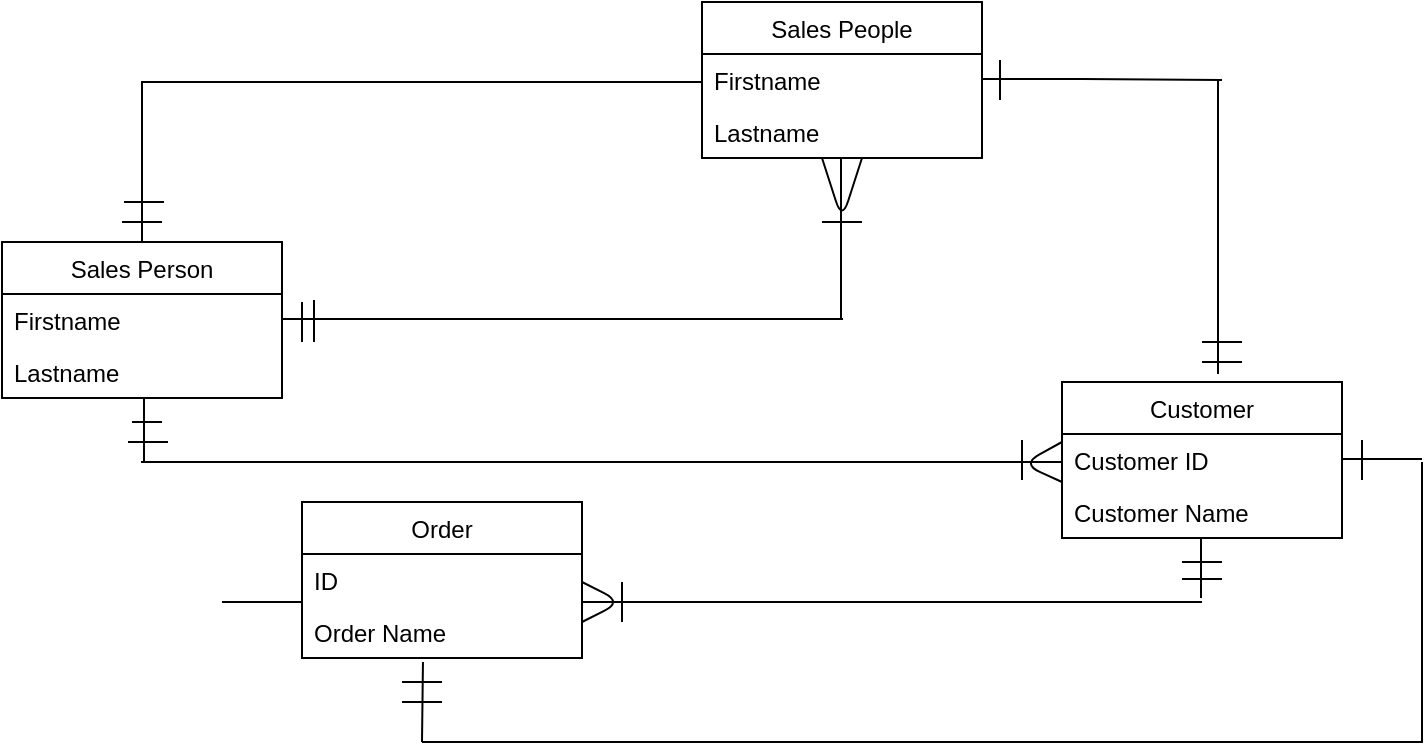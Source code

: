 <mxfile version="14.4.2" type="github"><diagram id="xITD-_BboV8M0MMZ8hiz" name="Page-1"><mxGraphModel dx="1955" dy="1336" grid="1" gridSize="10" guides="1" tooltips="1" connect="1" arrows="1" fold="1" page="1" pageScale="1" pageWidth="1100" pageHeight="850" math="0" shadow="0"><root><mxCell id="0"/><mxCell id="1" parent="0"/><mxCell id="7yKab5a2VxRU8zve6mmQ-3" style="edgeStyle=orthogonalEdgeStyle;rounded=0;orthogonalLoop=1;jettySize=auto;html=1;exitX=0.5;exitY=1;exitDx=0;exitDy=0;" edge="1" parent="1"><mxGeometry relative="1" as="geometry"><mxPoint x="-1015" y="-700" as="sourcePoint"/><mxPoint x="-1015" y="-700" as="targetPoint"/></mxGeometry></mxCell><mxCell id="7yKab5a2VxRU8zve6mmQ-12" value="Sales Person" style="swimlane;fontStyle=0;childLayout=stackLayout;horizontal=1;startSize=26;fillColor=none;horizontalStack=0;resizeParent=1;resizeParentMax=0;resizeLast=0;collapsible=1;marginBottom=0;" vertex="1" parent="1"><mxGeometry x="-1080" y="-720" width="140" height="78" as="geometry"/></mxCell><mxCell id="7yKab5a2VxRU8zve6mmQ-13" value="Firstname" style="text;strokeColor=none;fillColor=none;align=left;verticalAlign=top;spacingLeft=4;spacingRight=4;overflow=hidden;rotatable=0;points=[[0,0.5],[1,0.5]];portConstraint=eastwest;" vertex="1" parent="7yKab5a2VxRU8zve6mmQ-12"><mxGeometry y="26" width="140" height="26" as="geometry"/></mxCell><mxCell id="7yKab5a2VxRU8zve6mmQ-14" value="Lastname" style="text;strokeColor=none;fillColor=none;align=left;verticalAlign=top;spacingLeft=4;spacingRight=4;overflow=hidden;rotatable=0;points=[[0,0.5],[1,0.5]];portConstraint=eastwest;" vertex="1" parent="7yKab5a2VxRU8zve6mmQ-12"><mxGeometry y="52" width="140" height="26" as="geometry"/></mxCell><mxCell id="7yKab5a2VxRU8zve6mmQ-17" value="" style="endArrow=none;html=1;" edge="1" parent="1"><mxGeometry width="50" height="50" relative="1" as="geometry"><mxPoint x="-1010" y="-720" as="sourcePoint"/><mxPoint x="-1010" y="-800" as="targetPoint"/></mxGeometry></mxCell><mxCell id="7yKab5a2VxRU8zve6mmQ-18" value="" style="endArrow=none;html=1;" edge="1" parent="1"><mxGeometry width="50" height="50" relative="1" as="geometry"><mxPoint x="-1010.5" y="-800" as="sourcePoint"/><mxPoint x="-730" y="-800" as="targetPoint"/></mxGeometry></mxCell><mxCell id="7yKab5a2VxRU8zve6mmQ-19" value="Sales People" style="swimlane;fontStyle=0;childLayout=stackLayout;horizontal=1;startSize=26;fillColor=none;horizontalStack=0;resizeParent=1;resizeParentMax=0;resizeLast=0;collapsible=1;marginBottom=0;" vertex="1" parent="1"><mxGeometry x="-730" y="-840" width="140" height="78" as="geometry"><mxRectangle x="-700" y="-550" width="100" height="26" as="alternateBounds"/></mxGeometry></mxCell><mxCell id="7yKab5a2VxRU8zve6mmQ-20" value="Firstname" style="text;strokeColor=none;fillColor=none;align=left;verticalAlign=top;spacingLeft=4;spacingRight=4;overflow=hidden;rotatable=0;points=[[0,0.5],[1,0.5]];portConstraint=eastwest;" vertex="1" parent="7yKab5a2VxRU8zve6mmQ-19"><mxGeometry y="26" width="140" height="26" as="geometry"/></mxCell><mxCell id="7yKab5a2VxRU8zve6mmQ-21" value="Lastname" style="text;strokeColor=none;fillColor=none;align=left;verticalAlign=top;spacingLeft=4;spacingRight=4;overflow=hidden;rotatable=0;points=[[0,0.5],[1,0.5]];portConstraint=eastwest;" vertex="1" parent="7yKab5a2VxRU8zve6mmQ-19"><mxGeometry y="52" width="140" height="26" as="geometry"/></mxCell><mxCell id="7yKab5a2VxRU8zve6mmQ-22" value="" style="endArrow=none;html=1;" edge="1" parent="1"><mxGeometry width="50" height="50" relative="1" as="geometry"><mxPoint x="-940" y="-681.5" as="sourcePoint"/><mxPoint x="-659.5" y="-681.5" as="targetPoint"/></mxGeometry></mxCell><mxCell id="7yKab5a2VxRU8zve6mmQ-23" value="" style="endArrow=none;html=1;" edge="1" parent="1"><mxGeometry width="50" height="50" relative="1" as="geometry"><mxPoint x="-660.5" y="-682" as="sourcePoint"/><mxPoint x="-660.5" y="-762" as="targetPoint"/></mxGeometry></mxCell><mxCell id="7yKab5a2VxRU8zve6mmQ-24" value="" style="endArrow=none;html=1;" edge="1" parent="1"><mxGeometry width="50" height="50" relative="1" as="geometry"><mxPoint x="-930" y="-670" as="sourcePoint"/><mxPoint x="-930" y="-690" as="targetPoint"/></mxGeometry></mxCell><mxCell id="7yKab5a2VxRU8zve6mmQ-25" value="" style="endArrow=none;html=1;" edge="1" parent="1"><mxGeometry width="50" height="50" relative="1" as="geometry"><mxPoint x="-924" y="-670" as="sourcePoint"/><mxPoint x="-924" y="-691" as="targetPoint"/></mxGeometry></mxCell><mxCell id="7yKab5a2VxRU8zve6mmQ-27" value="" style="endArrow=none;html=1;" edge="1" parent="1"><mxGeometry width="50" height="50" relative="1" as="geometry"><mxPoint x="-670" y="-762" as="sourcePoint"/><mxPoint x="-650" y="-762" as="targetPoint"/><Array as="points"><mxPoint x="-660" y="-731"/></Array></mxGeometry></mxCell><mxCell id="7yKab5a2VxRU8zve6mmQ-29" value="" style="endArrow=none;html=1;" edge="1" parent="1"><mxGeometry width="50" height="50" relative="1" as="geometry"><mxPoint x="-1009" y="-610" as="sourcePoint"/><mxPoint x="-1009" y="-642" as="targetPoint"/></mxGeometry></mxCell><mxCell id="7yKab5a2VxRU8zve6mmQ-30" value="" style="endArrow=none;html=1;" edge="1" parent="1"><mxGeometry width="50" height="50" relative="1" as="geometry"><mxPoint x="-1020" y="-730" as="sourcePoint"/><mxPoint x="-1000" y="-730" as="targetPoint"/></mxGeometry></mxCell><mxCell id="7yKab5a2VxRU8zve6mmQ-31" value="" style="endArrow=none;html=1;" edge="1" parent="1"><mxGeometry width="50" height="50" relative="1" as="geometry"><mxPoint x="-1019" y="-740" as="sourcePoint"/><mxPoint x="-999" y="-740" as="targetPoint"/></mxGeometry></mxCell><mxCell id="7yKab5a2VxRU8zve6mmQ-32" value="" style="endArrow=none;html=1;" edge="1" parent="1"><mxGeometry width="50" height="50" relative="1" as="geometry"><mxPoint x="-1010.5" y="-610" as="sourcePoint"/><mxPoint x="-550" y="-610" as="targetPoint"/></mxGeometry></mxCell><mxCell id="7yKab5a2VxRU8zve6mmQ-33" value="" style="endArrow=none;html=1;" edge="1" parent="1"><mxGeometry width="50" height="50" relative="1" as="geometry"><mxPoint x="-550" y="-620" as="sourcePoint"/><mxPoint x="-550" y="-600" as="targetPoint"/><Array as="points"><mxPoint x="-570" y="-609"/></Array></mxGeometry></mxCell><mxCell id="7yKab5a2VxRU8zve6mmQ-34" value="Customer" style="swimlane;fontStyle=0;childLayout=stackLayout;horizontal=1;startSize=26;fillColor=none;horizontalStack=0;resizeParent=1;resizeParentMax=0;resizeLast=0;collapsible=1;marginBottom=0;" vertex="1" parent="1"><mxGeometry x="-550" y="-650" width="140" height="78" as="geometry"><mxRectangle x="-700" y="-550" width="100" height="26" as="alternateBounds"/></mxGeometry></mxCell><mxCell id="7yKab5a2VxRU8zve6mmQ-35" value="Customer ID" style="text;strokeColor=none;fillColor=none;align=left;verticalAlign=top;spacingLeft=4;spacingRight=4;overflow=hidden;rotatable=0;points=[[0,0.5],[1,0.5]];portConstraint=eastwest;" vertex="1" parent="7yKab5a2VxRU8zve6mmQ-34"><mxGeometry y="26" width="140" height="26" as="geometry"/></mxCell><mxCell id="7yKab5a2VxRU8zve6mmQ-36" value="Customer Name" style="text;strokeColor=none;fillColor=none;align=left;verticalAlign=top;spacingLeft=4;spacingRight=4;overflow=hidden;rotatable=0;points=[[0,0.5],[1,0.5]];portConstraint=eastwest;" vertex="1" parent="7yKab5a2VxRU8zve6mmQ-34"><mxGeometry y="52" width="140" height="26" as="geometry"/></mxCell><mxCell id="7yKab5a2VxRU8zve6mmQ-38" value="" style="endArrow=none;html=1;" edge="1" parent="1"><mxGeometry width="50" height="50" relative="1" as="geometry"><mxPoint x="-1017" y="-620" as="sourcePoint"/><mxPoint x="-997" y="-620" as="targetPoint"/></mxGeometry></mxCell><mxCell id="7yKab5a2VxRU8zve6mmQ-39" value="" style="endArrow=none;html=1;" edge="1" parent="1"><mxGeometry width="50" height="50" relative="1" as="geometry"><mxPoint x="-1015" y="-630" as="sourcePoint"/><mxPoint x="-1000" y="-630" as="targetPoint"/><Array as="points"><mxPoint x="-1015" y="-630"/></Array></mxGeometry></mxCell><mxCell id="7yKab5a2VxRU8zve6mmQ-40" value="" style="endArrow=none;html=1;" edge="1" parent="1"><mxGeometry width="50" height="50" relative="1" as="geometry"><mxPoint x="-590" y="-801.5" as="sourcePoint"/><mxPoint x="-470" y="-801" as="targetPoint"/><Array as="points"><mxPoint x="-550" y="-801.5"/></Array></mxGeometry></mxCell><mxCell id="7yKab5a2VxRU8zve6mmQ-41" value="" style="endArrow=none;html=1;" edge="1" parent="1"><mxGeometry width="50" height="50" relative="1" as="geometry"><mxPoint x="-472" y="-801" as="sourcePoint"/><mxPoint x="-472" y="-654" as="targetPoint"/><Array as="points"/></mxGeometry></mxCell><mxCell id="7yKab5a2VxRU8zve6mmQ-42" value="" style="endArrow=none;html=1;" edge="1" parent="1"><mxGeometry width="50" height="50" relative="1" as="geometry"><mxPoint x="-460" y="-660" as="sourcePoint"/><mxPoint x="-480" y="-660" as="targetPoint"/></mxGeometry></mxCell><mxCell id="7yKab5a2VxRU8zve6mmQ-43" value="" style="endArrow=none;html=1;" edge="1" parent="1"><mxGeometry width="50" height="50" relative="1" as="geometry"><mxPoint x="-581" y="-791" as="sourcePoint"/><mxPoint x="-581" y="-811" as="targetPoint"/></mxGeometry></mxCell><mxCell id="7yKab5a2VxRU8zve6mmQ-44" value="" style="endArrow=none;html=1;" edge="1" parent="1"><mxGeometry width="50" height="50" relative="1" as="geometry"><mxPoint x="-460" y="-670" as="sourcePoint"/><mxPoint x="-480" y="-670" as="targetPoint"/></mxGeometry></mxCell><mxCell id="7yKab5a2VxRU8zve6mmQ-45" value="" style="endArrow=none;html=1;" edge="1" parent="1"><mxGeometry width="50" height="50" relative="1" as="geometry"><mxPoint x="-410" y="-611.5" as="sourcePoint"/><mxPoint x="-370" y="-611.5" as="targetPoint"/></mxGeometry></mxCell><mxCell id="7yKab5a2VxRU8zve6mmQ-46" value="" style="endArrow=none;html=1;" edge="1" parent="1"><mxGeometry width="50" height="50" relative="1" as="geometry"><mxPoint x="-370" y="-610" as="sourcePoint"/><mxPoint x="-370" y="-470" as="targetPoint"/></mxGeometry></mxCell><mxCell id="7yKab5a2VxRU8zve6mmQ-47" value="" style="endArrow=none;html=1;" edge="1" parent="1"><mxGeometry width="50" height="50" relative="1" as="geometry"><mxPoint x="-400" y="-601" as="sourcePoint"/><mxPoint x="-400" y="-621" as="targetPoint"/></mxGeometry></mxCell><mxCell id="7yKab5a2VxRU8zve6mmQ-48" value="" style="endArrow=none;html=1;" edge="1" parent="1"><mxGeometry width="50" height="50" relative="1" as="geometry"><mxPoint x="-870" y="-470" as="sourcePoint"/><mxPoint x="-369.5" y="-470" as="targetPoint"/></mxGeometry></mxCell><mxCell id="7yKab5a2VxRU8zve6mmQ-49" value="" style="endArrow=none;html=1;entryX=0.432;entryY=1.077;entryDx=0;entryDy=0;entryPerimeter=0;" edge="1" parent="1" target="7yKab5a2VxRU8zve6mmQ-52"><mxGeometry width="50" height="50" relative="1" as="geometry"><mxPoint x="-870" y="-470" as="sourcePoint"/><mxPoint x="-869.5" y="-500" as="targetPoint"/></mxGeometry></mxCell><mxCell id="7yKab5a2VxRU8zve6mmQ-50" value="Order" style="swimlane;fontStyle=0;childLayout=stackLayout;horizontal=1;startSize=26;fillColor=none;horizontalStack=0;resizeParent=1;resizeParentMax=0;resizeLast=0;collapsible=1;marginBottom=0;" vertex="1" parent="1"><mxGeometry x="-930" y="-590" width="140" height="78" as="geometry"/></mxCell><mxCell id="7yKab5a2VxRU8zve6mmQ-51" value="ID" style="text;strokeColor=none;fillColor=none;align=left;verticalAlign=top;spacingLeft=4;spacingRight=4;overflow=hidden;rotatable=0;points=[[0,0.5],[1,0.5]];portConstraint=eastwest;" vertex="1" parent="7yKab5a2VxRU8zve6mmQ-50"><mxGeometry y="26" width="140" height="26" as="geometry"/></mxCell><mxCell id="7yKab5a2VxRU8zve6mmQ-52" value="Order Name" style="text;strokeColor=none;fillColor=none;align=left;verticalAlign=top;spacingLeft=4;spacingRight=4;overflow=hidden;rotatable=0;points=[[0,0.5],[1,0.5]];portConstraint=eastwest;" vertex="1" parent="7yKab5a2VxRU8zve6mmQ-50"><mxGeometry y="52" width="140" height="26" as="geometry"/></mxCell><mxCell id="7yKab5a2VxRU8zve6mmQ-53" value="" style="endArrow=none;html=1;" edge="1" parent="1"><mxGeometry width="50" height="50" relative="1" as="geometry"><mxPoint x="-880" y="-500" as="sourcePoint"/><mxPoint x="-860" y="-500" as="targetPoint"/></mxGeometry></mxCell><mxCell id="7yKab5a2VxRU8zve6mmQ-54" value="" style="endArrow=none;html=1;" edge="1" parent="1"><mxGeometry width="50" height="50" relative="1" as="geometry"><mxPoint x="-880" y="-490" as="sourcePoint"/><mxPoint x="-860" y="-490" as="targetPoint"/></mxGeometry></mxCell><mxCell id="7yKab5a2VxRU8zve6mmQ-55" value="" style="endArrow=none;html=1;" edge="1" parent="1"><mxGeometry width="50" height="50" relative="1" as="geometry"><mxPoint x="-790" y="-540" as="sourcePoint"/><mxPoint x="-480" y="-540" as="targetPoint"/></mxGeometry></mxCell><mxCell id="7yKab5a2VxRU8zve6mmQ-56" value="" style="endArrow=none;html=1;" edge="1" parent="1"><mxGeometry width="50" height="50" relative="1" as="geometry"><mxPoint x="-480.5" y="-542" as="sourcePoint"/><mxPoint x="-480.5" y="-572" as="targetPoint"/></mxGeometry></mxCell><mxCell id="7yKab5a2VxRU8zve6mmQ-57" value="" style="endArrow=none;html=1;" edge="1" parent="1"><mxGeometry width="50" height="50" relative="1" as="geometry"><mxPoint x="-790" y="-530" as="sourcePoint"/><mxPoint x="-790" y="-550" as="targetPoint"/><Array as="points"><mxPoint x="-770" y="-540"/></Array></mxGeometry></mxCell><mxCell id="7yKab5a2VxRU8zve6mmQ-58" value="" style="endArrow=none;html=1;" edge="1" parent="1"><mxGeometry width="50" height="50" relative="1" as="geometry"><mxPoint x="-770" y="-530" as="sourcePoint"/><mxPoint x="-770" y="-550" as="targetPoint"/></mxGeometry></mxCell><mxCell id="7yKab5a2VxRU8zve6mmQ-59" value="" style="endArrow=none;html=1;" edge="1" parent="1"><mxGeometry width="50" height="50" relative="1" as="geometry"><mxPoint x="-490" y="-560" as="sourcePoint"/><mxPoint x="-470" y="-560" as="targetPoint"/></mxGeometry></mxCell><mxCell id="7yKab5a2VxRU8zve6mmQ-60" value="" style="endArrow=none;html=1;" edge="1" parent="1"><mxGeometry width="50" height="50" relative="1" as="geometry"><mxPoint x="-490" y="-551.5" as="sourcePoint"/><mxPoint x="-470" y="-551.5" as="targetPoint"/></mxGeometry></mxCell><mxCell id="7yKab5a2VxRU8zve6mmQ-61" value="" style="endArrow=none;html=1;" edge="1" parent="1"><mxGeometry width="50" height="50" relative="1" as="geometry"><mxPoint x="-570" y="-601" as="sourcePoint"/><mxPoint x="-570" y="-621" as="targetPoint"/></mxGeometry></mxCell><mxCell id="7yKab5a2VxRU8zve6mmQ-62" value="" style="endArrow=none;html=1;" edge="1" parent="1"><mxGeometry width="50" height="50" relative="1" as="geometry"><mxPoint x="-670" y="-730" as="sourcePoint"/><mxPoint x="-650" y="-730" as="targetPoint"/></mxGeometry></mxCell><mxCell id="7yKab5a2VxRU8zve6mmQ-63" value="" style="endArrow=none;html=1;" edge="1" parent="1"><mxGeometry width="50" height="50" relative="1" as="geometry"><mxPoint x="-970" y="-540" as="sourcePoint"/><mxPoint x="-930" y="-540" as="targetPoint"/></mxGeometry></mxCell></root></mxGraphModel></diagram></mxfile>